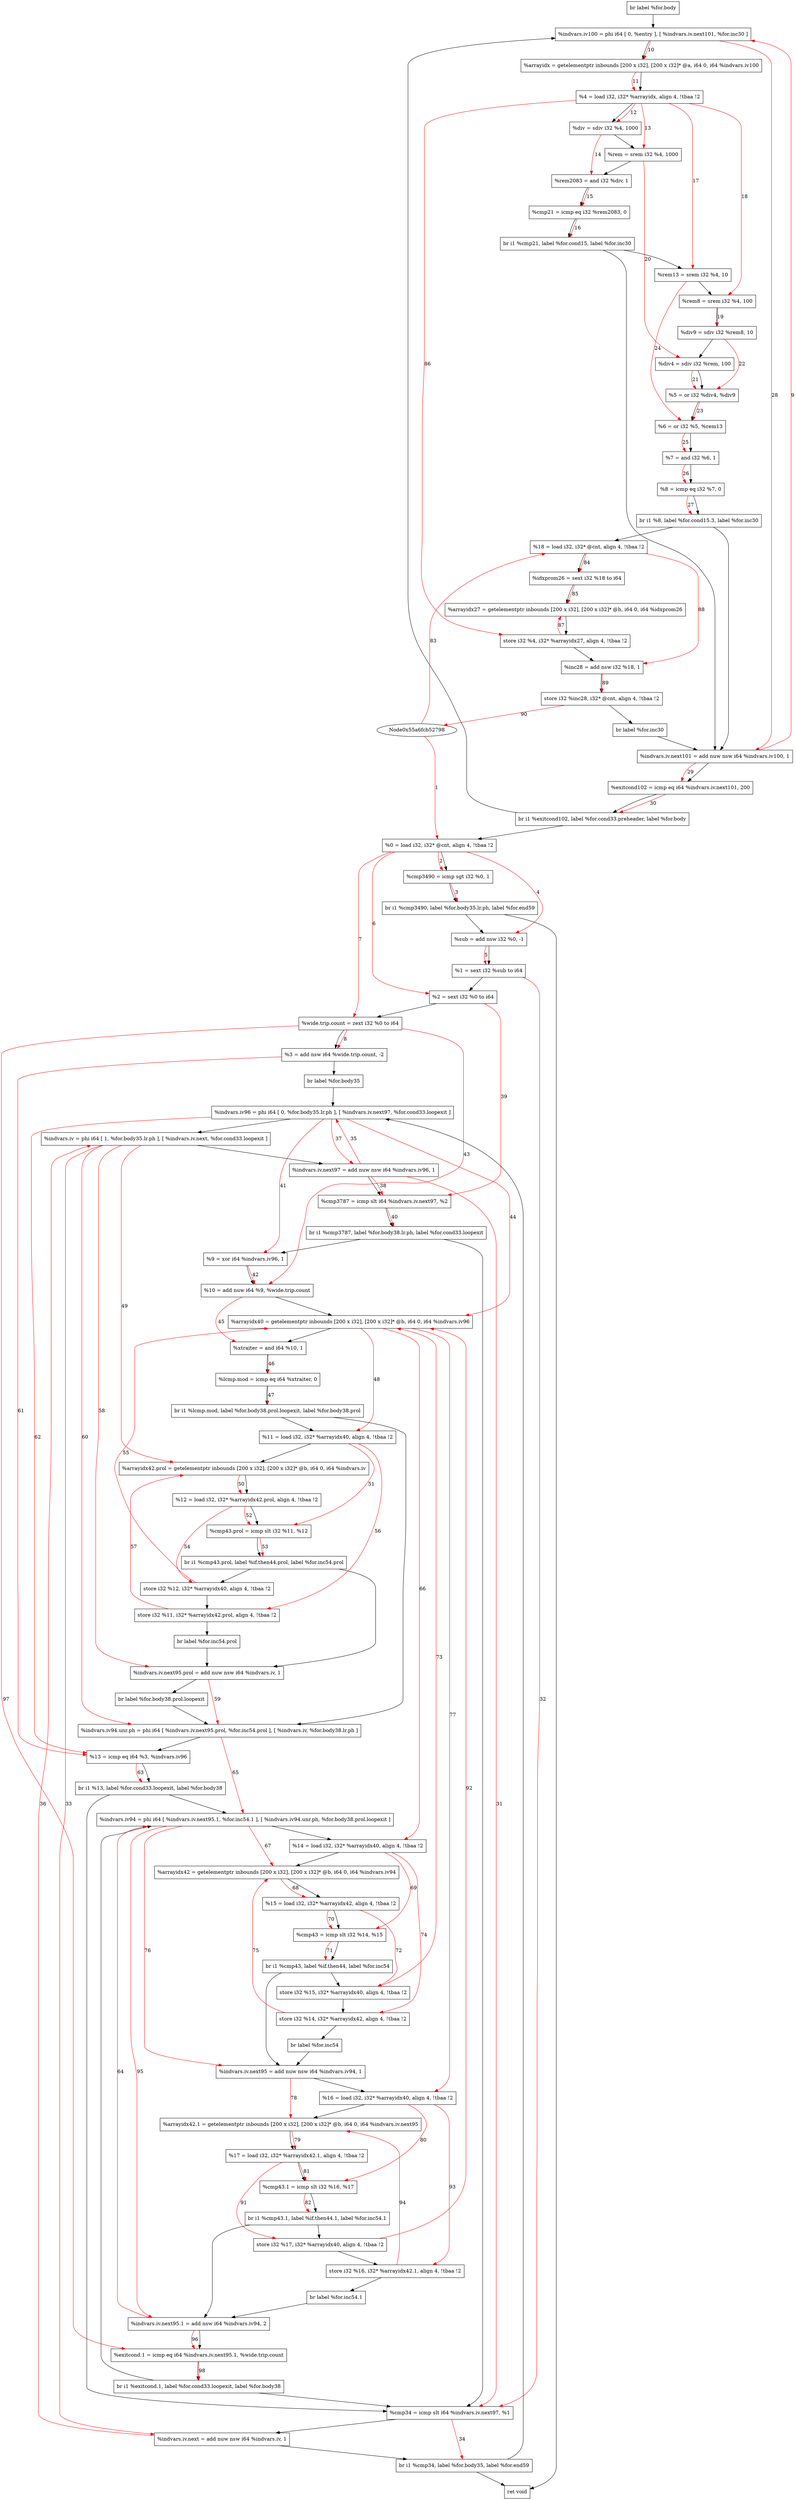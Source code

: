 digraph "CDFG for'func' function" {
	Node0x55a6fcb541b8[shape=record, label="  br label %for.body"]
	Node0x55a6fcb542c8[shape=record, label="  %0 = load i32, i32* @cnt, align 4, !tbaa !2"]
	Node0x55a6fcb55240[shape=record, label="  %cmp3490 = icmp sgt i32 %0, 1"]
	Node0x55a6fcadddb8[shape=record, label="  br i1 %cmp3490, label %for.body35.lr.ph, label %for.end59"]
	Node0x55a6fcb554e0[shape=record, label="  %sub = add nsw i32 %0, -1"]
	Node0x55a6fcb55368[shape=record, label="  %1 = sext i32 %sub to i64"]
	Node0x55a6fcb55558[shape=record, label="  %2 = sext i32 %0 to i64"]
	Node0x55a6fcb555e8[shape=record, label="  %wide.trip.count = zext i32 %0 to i64"]
	Node0x55a6fcb556c0[shape=record, label="  %3 = add nsw i64 %wide.trip.count, -2"]
	Node0x55a6fcb557f8[shape=record, label="  br label %for.body35"]
	Node0x55a6fcb55988[shape=record, label="  %indvars.iv100 = phi i64 [ 0, %entry ], [ %indvars.iv.next101, %for.inc30 ]"]
	Node0x55a6fcb55a98[shape=record, label="  %arrayidx = getelementptr inbounds [200 x i32], [200 x i32]* @a, i64 0, i64 %indvars.iv100"]
	Node0x55a6fcb55b38[shape=record, label="  %4 = load i32, i32* %arrayidx, align 4, !tbaa !2"]
	Node0x55a6fcb56210[shape=record, label="  %div = sdiv i32 %4, 1000"]
	Node0x55a6fcb56420[shape=record, label="  %rem = srem i32 %4, 1000"]
	Node0x55a6fcb564b0[shape=record, label="  %rem2083 = and i32 %div, 1"]
	Node0x55a6fcb56540[shape=record, label="  %cmp21 = icmp eq i32 %rem2083, 0"]
	Node0x55a6fcae9228[shape=record, label="  br i1 %cmp21, label %for.cond15, label %for.inc30"]
	Node0x55a6fcb566e0[shape=record, label="  %rem13 = srem i32 %4, 10"]
	Node0x55a6fcb567a0[shape=record, label="  %rem8 = srem i32 %4, 100"]
	Node0x55a6fcb56830[shape=record, label="  %div9 = sdiv i32 %rem8, 10"]
	Node0x55a6fcb568c0[shape=record, label="  %div4 = sdiv i32 %rem, 100"]
	Node0x55a6fcb56950[shape=record, label="  %5 = or i32 %div4, %div9"]
	Node0x55a6fcb569c0[shape=record, label="  %6 = or i32 %5, %rem13"]
	Node0x55a6fcb56a30[shape=record, label="  %7 = and i32 %6, 1"]
	Node0x55a6fcb56aa0[shape=record, label="  %8 = icmp eq i32 %7, 0"]
	Node0x55a6fcae9468[shape=record, label="  br i1 %8, label %for.cond15.3, label %for.inc30"]
	Node0x55a6fcb56ba0[shape=record, label="  %indvars.iv.next101 = add nuw nsw i64 %indvars.iv100, 1"]
	Node0x55a6fcb56c40[shape=record, label="  %exitcond102 = icmp eq i64 %indvars.iv.next101, 200"]
	Node0x55a6fcae9588[shape=record, label="  br i1 %exitcond102, label %for.cond33.preheader, label %for.body"]
	Node0x55a6fcb570e0[shape=record, label="  %cmp34 = icmp slt i64 %indvars.iv.next97, %1"]
	Node0x55a6fcb571a0[shape=record, label="  %indvars.iv.next = add nuw nsw i64 %indvars.iv, 1"]
	Node0x55a6fcb57258[shape=record, label="  br i1 %cmp34, label %for.body35, label %for.end59"]
	Node0x55a6fcb572d8[shape=record, label="  %indvars.iv96 = phi i64 [ 0, %for.body35.lr.ph ], [ %indvars.iv.next97, %for.cond33.loopexit ]"]
	Node0x55a6fcb573a8[shape=record, label="  %indvars.iv = phi i64 [ 1, %for.body35.lr.ph ], [ %indvars.iv.next, %for.cond33.loopexit ]"]
	Node0x55a6fcb57470[shape=record, label="  %indvars.iv.next97 = add nuw nsw i64 %indvars.iv96, 1"]
	Node0x55a6fcb574e0[shape=record, label="  %cmp3787 = icmp slt i64 %indvars.iv.next97, %2"]
	Node0x55a6fcb575d8[shape=record, label="  br i1 %cmp3787, label %for.body38.lr.ph, label %for.cond33.loopexit"]
	Node0x55a6fcb57650[shape=record, label="  %9 = xor i64 %indvars.iv96, 1"]
	Node0x55a6fcb576c0[shape=record, label="  %10 = add nuw i64 %9, %wide.trip.count"]
	Node0x55a6fcb57748[shape=record, label="  %arrayidx40 = getelementptr inbounds [200 x i32], [200 x i32]* @b, i64 0, i64 %indvars.iv96"]
	Node0x55a6fcb577d0[shape=record, label="  %xtraiter = and i64 %10, 1"]
	Node0x55a6fcb58050[shape=record, label="  %lcmp.mod = icmp eq i64 %xtraiter, 0"]
	Node0x55a6fcb58248[shape=record, label="  br i1 %lcmp.mod, label %for.body38.prol.loopexit, label %for.body38.prol"]
	Node0x55a6fcb55938[shape=record, label="  %11 = load i32, i32* %arrayidx40, align 4, !tbaa !2"]
	Node0x55a6fcb582d8[shape=record, label="  %arrayidx42.prol = getelementptr inbounds [200 x i32], [200 x i32]* @b, i64 0, i64 %indvars.iv"]
	Node0x55a6fcb55798[shape=record, label="  %12 = load i32, i32* %arrayidx42.prol, align 4, !tbaa !2"]
	Node0x55a6fcb58390[shape=record, label="  %cmp43.prol = icmp slt i32 %11, %12"]
	Node0x55a6fcb585d8[shape=record, label="  br i1 %cmp43.prol, label %if.then44.prol, label %for.inc54.prol"]
	Node0x55a6fcb58650[shape=record, label="  store i32 %12, i32* %arrayidx40, align 4, !tbaa !2"]
	Node0x55a6fcb58700[shape=record, label="  store i32 %11, i32* %arrayidx42.prol, align 4, !tbaa !2"]
	Node0x55a6fcb58468[shape=record, label="  br label %for.inc54.prol"]
	Node0x55a6fcb58780[shape=record, label="  %indvars.iv.next95.prol = add nuw nsw i64 %indvars.iv, 1"]
	Node0x55a6fcb58548[shape=record, label="  br label %for.body38.prol.loopexit"]
	Node0x55a6fcb58858[shape=record, label="  %indvars.iv94.unr.ph = phi i64 [ %indvars.iv.next95.prol, %for.inc54.prol ], [ %indvars.iv, %for.body38.lr.ph ]"]
	Node0x55a6fcb58920[shape=record, label="  %13 = icmp eq i64 %3, %indvars.iv96"]
	Node0x55a6fcb58a28[shape=record, label="  br i1 %13, label %for.cond33.loopexit, label %for.body38"]
	Node0x55a6fcb58b88[shape=record, label="  %indvars.iv94 = phi i64 [ %indvars.iv.next95.1, %for.inc54.1 ], [ %indvars.iv94.unr.ph, %for.body38.prol.loopexit ]"]
	Node0x55a6fcb58c38[shape=record, label="  %14 = load i32, i32* %arrayidx40, align 4, !tbaa !2"]
	Node0x55a6fcb58cc8[shape=record, label="  %arrayidx42 = getelementptr inbounds [200 x i32], [200 x i32]* @b, i64 0, i64 %indvars.iv94"]
	Node0x55a6fcb58d38[shape=record, label="  %15 = load i32, i32* %arrayidx42, align 4, !tbaa !2"]
	Node0x55a6fcb58db0[shape=record, label="  %cmp43 = icmp slt i32 %14, %15"]
	Node0x55a6fcb59638[shape=record, label="  br i1 %cmp43, label %if.then44, label %for.inc54"]
	Node0x55a6fcb596b0[shape=record, label="  store i32 %15, i32* %arrayidx40, align 4, !tbaa !2"]
	Node0x55a6fcb59730[shape=record, label="  store i32 %14, i32* %arrayidx42, align 4, !tbaa !2"]
	Node0x55a6fcb594c8[shape=record, label="  br label %for.inc54"]
	Node0x55a6fcb597e0[shape=record, label="  %indvars.iv.next95 = add nuw nsw i64 %indvars.iv94, 1"]
	Node0x55a6fcb595a8[shape=record, label="  %16 = load i32, i32* %arrayidx40, align 4, !tbaa !2"]
	Node0x55a6fcb598f8[shape=record, label="  %arrayidx42.1 = getelementptr inbounds [200 x i32], [200 x i32]* @b, i64 0, i64 %indvars.iv.next95"]
	Node0x55a6fcb59968[shape=record, label="  %17 = load i32, i32* %arrayidx42.1, align 4, !tbaa !2"]
	Node0x55a6fcb599e0[shape=record, label="  %cmp43.1 = icmp slt i32 %16, %17"]
	Node0x55a6fcae9348[shape=record, label="  br i1 %cmp43.1, label %if.then44.1, label %for.inc54.1"]
	Node0x55a6fcb59af0[shape=record, label="  ret void"]
	Node0x55a6fcb56638[shape=record, label="  %18 = load i32, i32* @cnt, align 4, !tbaa !2"]
	Node0x55a6fcb55438[shape=record, label="  %idxprom26 = sext i32 %18 to i64"]
	Node0x55a6fcb59b78[shape=record, label="  %arrayidx27 = getelementptr inbounds [200 x i32], [200 x i32]* @b, i64 0, i64 %idxprom26"]
	Node0x55a6fcb59c30[shape=record, label="  store i32 %4, i32* %arrayidx27, align 4, !tbaa !2"]
	Node0x55a6fcb59cb0[shape=record, label="  %inc28 = add nsw i32 %18, 1"]
	Node0x55a6fcb59d40[shape=record, label="  store i32 %inc28, i32* @cnt, align 4, !tbaa !2"]
	Node0x55a6fcb59da8[shape=record, label="  br label %for.inc30"]
	Node0x55a6fcb59e20[shape=record, label="  store i32 %17, i32* %arrayidx40, align 4, !tbaa !2"]
	Node0x55a6fcb59ea0[shape=record, label="  store i32 %16, i32* %arrayidx42.1, align 4, !tbaa !2"]
	Node0x55a6fcb59aa8[shape=record, label="  br label %for.inc54.1"]
	Node0x55a6fcb59f80[shape=record, label="  %indvars.iv.next95.1 = add nsw i64 %indvars.iv94, 2"]
	Node0x55a6fcb5a020[shape=record, label="  %exitcond.1 = icmp eq i64 %indvars.iv.next95.1, %wide.trip.count"]
	Node0x55a6fcb5a0d8[shape=record, label="  br i1 %exitcond.1, label %for.cond33.loopexit, label %for.body38"]
	Node0x55a6fcb541b8 -> Node0x55a6fcb55988
	Node0x55a6fcb542c8 -> Node0x55a6fcb55240
	Node0x55a6fcb55240 -> Node0x55a6fcadddb8
	Node0x55a6fcadddb8 -> Node0x55a6fcb554e0
	Node0x55a6fcadddb8 -> Node0x55a6fcb59af0
	Node0x55a6fcb554e0 -> Node0x55a6fcb55368
	Node0x55a6fcb55368 -> Node0x55a6fcb55558
	Node0x55a6fcb55558 -> Node0x55a6fcb555e8
	Node0x55a6fcb555e8 -> Node0x55a6fcb556c0
	Node0x55a6fcb556c0 -> Node0x55a6fcb557f8
	Node0x55a6fcb557f8 -> Node0x55a6fcb572d8
	Node0x55a6fcb55988 -> Node0x55a6fcb55a98
	Node0x55a6fcb55a98 -> Node0x55a6fcb55b38
	Node0x55a6fcb55b38 -> Node0x55a6fcb56210
	Node0x55a6fcb56210 -> Node0x55a6fcb56420
	Node0x55a6fcb56420 -> Node0x55a6fcb564b0
	Node0x55a6fcb564b0 -> Node0x55a6fcb56540
	Node0x55a6fcb56540 -> Node0x55a6fcae9228
	Node0x55a6fcae9228 -> Node0x55a6fcb566e0
	Node0x55a6fcae9228 -> Node0x55a6fcb56ba0
	Node0x55a6fcb566e0 -> Node0x55a6fcb567a0
	Node0x55a6fcb567a0 -> Node0x55a6fcb56830
	Node0x55a6fcb56830 -> Node0x55a6fcb568c0
	Node0x55a6fcb568c0 -> Node0x55a6fcb56950
	Node0x55a6fcb56950 -> Node0x55a6fcb569c0
	Node0x55a6fcb569c0 -> Node0x55a6fcb56a30
	Node0x55a6fcb56a30 -> Node0x55a6fcb56aa0
	Node0x55a6fcb56aa0 -> Node0x55a6fcae9468
	Node0x55a6fcae9468 -> Node0x55a6fcb56638
	Node0x55a6fcae9468 -> Node0x55a6fcb56ba0
	Node0x55a6fcb56ba0 -> Node0x55a6fcb56c40
	Node0x55a6fcb56c40 -> Node0x55a6fcae9588
	Node0x55a6fcae9588 -> Node0x55a6fcb542c8
	Node0x55a6fcae9588 -> Node0x55a6fcb55988
	Node0x55a6fcb570e0 -> Node0x55a6fcb571a0
	Node0x55a6fcb571a0 -> Node0x55a6fcb57258
	Node0x55a6fcb57258 -> Node0x55a6fcb572d8
	Node0x55a6fcb57258 -> Node0x55a6fcb59af0
	Node0x55a6fcb572d8 -> Node0x55a6fcb573a8
	Node0x55a6fcb573a8 -> Node0x55a6fcb57470
	Node0x55a6fcb57470 -> Node0x55a6fcb574e0
	Node0x55a6fcb574e0 -> Node0x55a6fcb575d8
	Node0x55a6fcb575d8 -> Node0x55a6fcb57650
	Node0x55a6fcb575d8 -> Node0x55a6fcb570e0
	Node0x55a6fcb57650 -> Node0x55a6fcb576c0
	Node0x55a6fcb576c0 -> Node0x55a6fcb57748
	Node0x55a6fcb57748 -> Node0x55a6fcb577d0
	Node0x55a6fcb577d0 -> Node0x55a6fcb58050
	Node0x55a6fcb58050 -> Node0x55a6fcb58248
	Node0x55a6fcb58248 -> Node0x55a6fcb58858
	Node0x55a6fcb58248 -> Node0x55a6fcb55938
	Node0x55a6fcb55938 -> Node0x55a6fcb582d8
	Node0x55a6fcb582d8 -> Node0x55a6fcb55798
	Node0x55a6fcb55798 -> Node0x55a6fcb58390
	Node0x55a6fcb58390 -> Node0x55a6fcb585d8
	Node0x55a6fcb585d8 -> Node0x55a6fcb58650
	Node0x55a6fcb585d8 -> Node0x55a6fcb58780
	Node0x55a6fcb58650 -> Node0x55a6fcb58700
	Node0x55a6fcb58700 -> Node0x55a6fcb58468
	Node0x55a6fcb58468 -> Node0x55a6fcb58780
	Node0x55a6fcb58780 -> Node0x55a6fcb58548
	Node0x55a6fcb58548 -> Node0x55a6fcb58858
	Node0x55a6fcb58858 -> Node0x55a6fcb58920
	Node0x55a6fcb58920 -> Node0x55a6fcb58a28
	Node0x55a6fcb58a28 -> Node0x55a6fcb570e0
	Node0x55a6fcb58a28 -> Node0x55a6fcb58b88
	Node0x55a6fcb58b88 -> Node0x55a6fcb58c38
	Node0x55a6fcb58c38 -> Node0x55a6fcb58cc8
	Node0x55a6fcb58cc8 -> Node0x55a6fcb58d38
	Node0x55a6fcb58d38 -> Node0x55a6fcb58db0
	Node0x55a6fcb58db0 -> Node0x55a6fcb59638
	Node0x55a6fcb59638 -> Node0x55a6fcb596b0
	Node0x55a6fcb59638 -> Node0x55a6fcb597e0
	Node0x55a6fcb596b0 -> Node0x55a6fcb59730
	Node0x55a6fcb59730 -> Node0x55a6fcb594c8
	Node0x55a6fcb594c8 -> Node0x55a6fcb597e0
	Node0x55a6fcb597e0 -> Node0x55a6fcb595a8
	Node0x55a6fcb595a8 -> Node0x55a6fcb598f8
	Node0x55a6fcb598f8 -> Node0x55a6fcb59968
	Node0x55a6fcb59968 -> Node0x55a6fcb599e0
	Node0x55a6fcb599e0 -> Node0x55a6fcae9348
	Node0x55a6fcae9348 -> Node0x55a6fcb59e20
	Node0x55a6fcae9348 -> Node0x55a6fcb59f80
	Node0x55a6fcb56638 -> Node0x55a6fcb55438
	Node0x55a6fcb55438 -> Node0x55a6fcb59b78
	Node0x55a6fcb59b78 -> Node0x55a6fcb59c30
	Node0x55a6fcb59c30 -> Node0x55a6fcb59cb0
	Node0x55a6fcb59cb0 -> Node0x55a6fcb59d40
	Node0x55a6fcb59d40 -> Node0x55a6fcb59da8
	Node0x55a6fcb59da8 -> Node0x55a6fcb56ba0
	Node0x55a6fcb59e20 -> Node0x55a6fcb59ea0
	Node0x55a6fcb59ea0 -> Node0x55a6fcb59aa8
	Node0x55a6fcb59aa8 -> Node0x55a6fcb59f80
	Node0x55a6fcb59f80 -> Node0x55a6fcb5a020
	Node0x55a6fcb5a020 -> Node0x55a6fcb5a0d8
	Node0x55a6fcb5a0d8 -> Node0x55a6fcb570e0
	Node0x55a6fcb5a0d8 -> Node0x55a6fcb58b88
edge [color=red]
	Node0x55a6fcb52798 -> Node0x55a6fcb542c8[label="1"]
	Node0x55a6fcb542c8 -> Node0x55a6fcb55240[label="2"]
	Node0x55a6fcb55240 -> Node0x55a6fcadddb8[label="3"]
	Node0x55a6fcb542c8 -> Node0x55a6fcb554e0[label="4"]
	Node0x55a6fcb554e0 -> Node0x55a6fcb55368[label="5"]
	Node0x55a6fcb542c8 -> Node0x55a6fcb55558[label="6"]
	Node0x55a6fcb542c8 -> Node0x55a6fcb555e8[label="7"]
	Node0x55a6fcb555e8 -> Node0x55a6fcb556c0[label="8"]
	Node0x55a6fcb56ba0 -> Node0x55a6fcb55988[label="9"]
	Node0x55a6fcb55988 -> Node0x55a6fcb55a98[label="10"]
	Node0x55a6fcb55a98 -> Node0x55a6fcb55b38[label="11"]
	Node0x55a6fcb55b38 -> Node0x55a6fcb56210[label="12"]
	Node0x55a6fcb55b38 -> Node0x55a6fcb56420[label="13"]
	Node0x55a6fcb56210 -> Node0x55a6fcb564b0[label="14"]
	Node0x55a6fcb564b0 -> Node0x55a6fcb56540[label="15"]
	Node0x55a6fcb56540 -> Node0x55a6fcae9228[label="16"]
	Node0x55a6fcb55b38 -> Node0x55a6fcb566e0[label="17"]
	Node0x55a6fcb55b38 -> Node0x55a6fcb567a0[label="18"]
	Node0x55a6fcb567a0 -> Node0x55a6fcb56830[label="19"]
	Node0x55a6fcb56420 -> Node0x55a6fcb568c0[label="20"]
	Node0x55a6fcb568c0 -> Node0x55a6fcb56950[label="21"]
	Node0x55a6fcb56830 -> Node0x55a6fcb56950[label="22"]
	Node0x55a6fcb56950 -> Node0x55a6fcb569c0[label="23"]
	Node0x55a6fcb566e0 -> Node0x55a6fcb569c0[label="24"]
	Node0x55a6fcb569c0 -> Node0x55a6fcb56a30[label="25"]
	Node0x55a6fcb56a30 -> Node0x55a6fcb56aa0[label="26"]
	Node0x55a6fcb56aa0 -> Node0x55a6fcae9468[label="27"]
	Node0x55a6fcb55988 -> Node0x55a6fcb56ba0[label="28"]
	Node0x55a6fcb56ba0 -> Node0x55a6fcb56c40[label="29"]
	Node0x55a6fcb56c40 -> Node0x55a6fcae9588[label="30"]
	Node0x55a6fcb57470 -> Node0x55a6fcb570e0[label="31"]
	Node0x55a6fcb55368 -> Node0x55a6fcb570e0[label="32"]
	Node0x55a6fcb573a8 -> Node0x55a6fcb571a0[label="33"]
	Node0x55a6fcb570e0 -> Node0x55a6fcb57258[label="34"]
	Node0x55a6fcb57470 -> Node0x55a6fcb572d8[label="35"]
	Node0x55a6fcb571a0 -> Node0x55a6fcb573a8[label="36"]
	Node0x55a6fcb572d8 -> Node0x55a6fcb57470[label="37"]
	Node0x55a6fcb57470 -> Node0x55a6fcb574e0[label="38"]
	Node0x55a6fcb55558 -> Node0x55a6fcb574e0[label="39"]
	Node0x55a6fcb574e0 -> Node0x55a6fcb575d8[label="40"]
	Node0x55a6fcb572d8 -> Node0x55a6fcb57650[label="41"]
	Node0x55a6fcb57650 -> Node0x55a6fcb576c0[label="42"]
	Node0x55a6fcb555e8 -> Node0x55a6fcb576c0[label="43"]
	Node0x55a6fcb572d8 -> Node0x55a6fcb57748[label="44"]
	Node0x55a6fcb576c0 -> Node0x55a6fcb577d0[label="45"]
	Node0x55a6fcb577d0 -> Node0x55a6fcb58050[label="46"]
	Node0x55a6fcb58050 -> Node0x55a6fcb58248[label="47"]
	Node0x55a6fcb57748 -> Node0x55a6fcb55938[label="48"]
	Node0x55a6fcb573a8 -> Node0x55a6fcb582d8[label="49"]
	Node0x55a6fcb582d8 -> Node0x55a6fcb55798[label="50"]
	Node0x55a6fcb55938 -> Node0x55a6fcb58390[label="51"]
	Node0x55a6fcb55798 -> Node0x55a6fcb58390[label="52"]
	Node0x55a6fcb58390 -> Node0x55a6fcb585d8[label="53"]
	Node0x55a6fcb55798 -> Node0x55a6fcb58650[label="54"]
	Node0x55a6fcb58650 -> Node0x55a6fcb57748[label="55"]
	Node0x55a6fcb55938 -> Node0x55a6fcb58700[label="56"]
	Node0x55a6fcb58700 -> Node0x55a6fcb582d8[label="57"]
	Node0x55a6fcb573a8 -> Node0x55a6fcb58780[label="58"]
	Node0x55a6fcb58780 -> Node0x55a6fcb58858[label="59"]
	Node0x55a6fcb573a8 -> Node0x55a6fcb58858[label="60"]
	Node0x55a6fcb556c0 -> Node0x55a6fcb58920[label="61"]
	Node0x55a6fcb572d8 -> Node0x55a6fcb58920[label="62"]
	Node0x55a6fcb58920 -> Node0x55a6fcb58a28[label="63"]
	Node0x55a6fcb59f80 -> Node0x55a6fcb58b88[label="64"]
	Node0x55a6fcb58858 -> Node0x55a6fcb58b88[label="65"]
	Node0x55a6fcb57748 -> Node0x55a6fcb58c38[label="66"]
	Node0x55a6fcb58b88 -> Node0x55a6fcb58cc8[label="67"]
	Node0x55a6fcb58cc8 -> Node0x55a6fcb58d38[label="68"]
	Node0x55a6fcb58c38 -> Node0x55a6fcb58db0[label="69"]
	Node0x55a6fcb58d38 -> Node0x55a6fcb58db0[label="70"]
	Node0x55a6fcb58db0 -> Node0x55a6fcb59638[label="71"]
	Node0x55a6fcb58d38 -> Node0x55a6fcb596b0[label="72"]
	Node0x55a6fcb596b0 -> Node0x55a6fcb57748[label="73"]
	Node0x55a6fcb58c38 -> Node0x55a6fcb59730[label="74"]
	Node0x55a6fcb59730 -> Node0x55a6fcb58cc8[label="75"]
	Node0x55a6fcb58b88 -> Node0x55a6fcb597e0[label="76"]
	Node0x55a6fcb57748 -> Node0x55a6fcb595a8[label="77"]
	Node0x55a6fcb597e0 -> Node0x55a6fcb598f8[label="78"]
	Node0x55a6fcb598f8 -> Node0x55a6fcb59968[label="79"]
	Node0x55a6fcb595a8 -> Node0x55a6fcb599e0[label="80"]
	Node0x55a6fcb59968 -> Node0x55a6fcb599e0[label="81"]
	Node0x55a6fcb599e0 -> Node0x55a6fcae9348[label="82"]
	Node0x55a6fcb52798 -> Node0x55a6fcb56638[label="83"]
	Node0x55a6fcb56638 -> Node0x55a6fcb55438[label="84"]
	Node0x55a6fcb55438 -> Node0x55a6fcb59b78[label="85"]
	Node0x55a6fcb55b38 -> Node0x55a6fcb59c30[label="86"]
	Node0x55a6fcb59c30 -> Node0x55a6fcb59b78[label="87"]
	Node0x55a6fcb56638 -> Node0x55a6fcb59cb0[label="88"]
	Node0x55a6fcb59cb0 -> Node0x55a6fcb59d40[label="89"]
	Node0x55a6fcb59d40 -> Node0x55a6fcb52798[label="90"]
	Node0x55a6fcb59968 -> Node0x55a6fcb59e20[label="91"]
	Node0x55a6fcb59e20 -> Node0x55a6fcb57748[label="92"]
	Node0x55a6fcb595a8 -> Node0x55a6fcb59ea0[label="93"]
	Node0x55a6fcb59ea0 -> Node0x55a6fcb598f8[label="94"]
	Node0x55a6fcb58b88 -> Node0x55a6fcb59f80[label="95"]
	Node0x55a6fcb59f80 -> Node0x55a6fcb5a020[label="96"]
	Node0x55a6fcb555e8 -> Node0x55a6fcb5a020[label="97"]
	Node0x55a6fcb5a020 -> Node0x55a6fcb5a0d8[label="98"]
}
